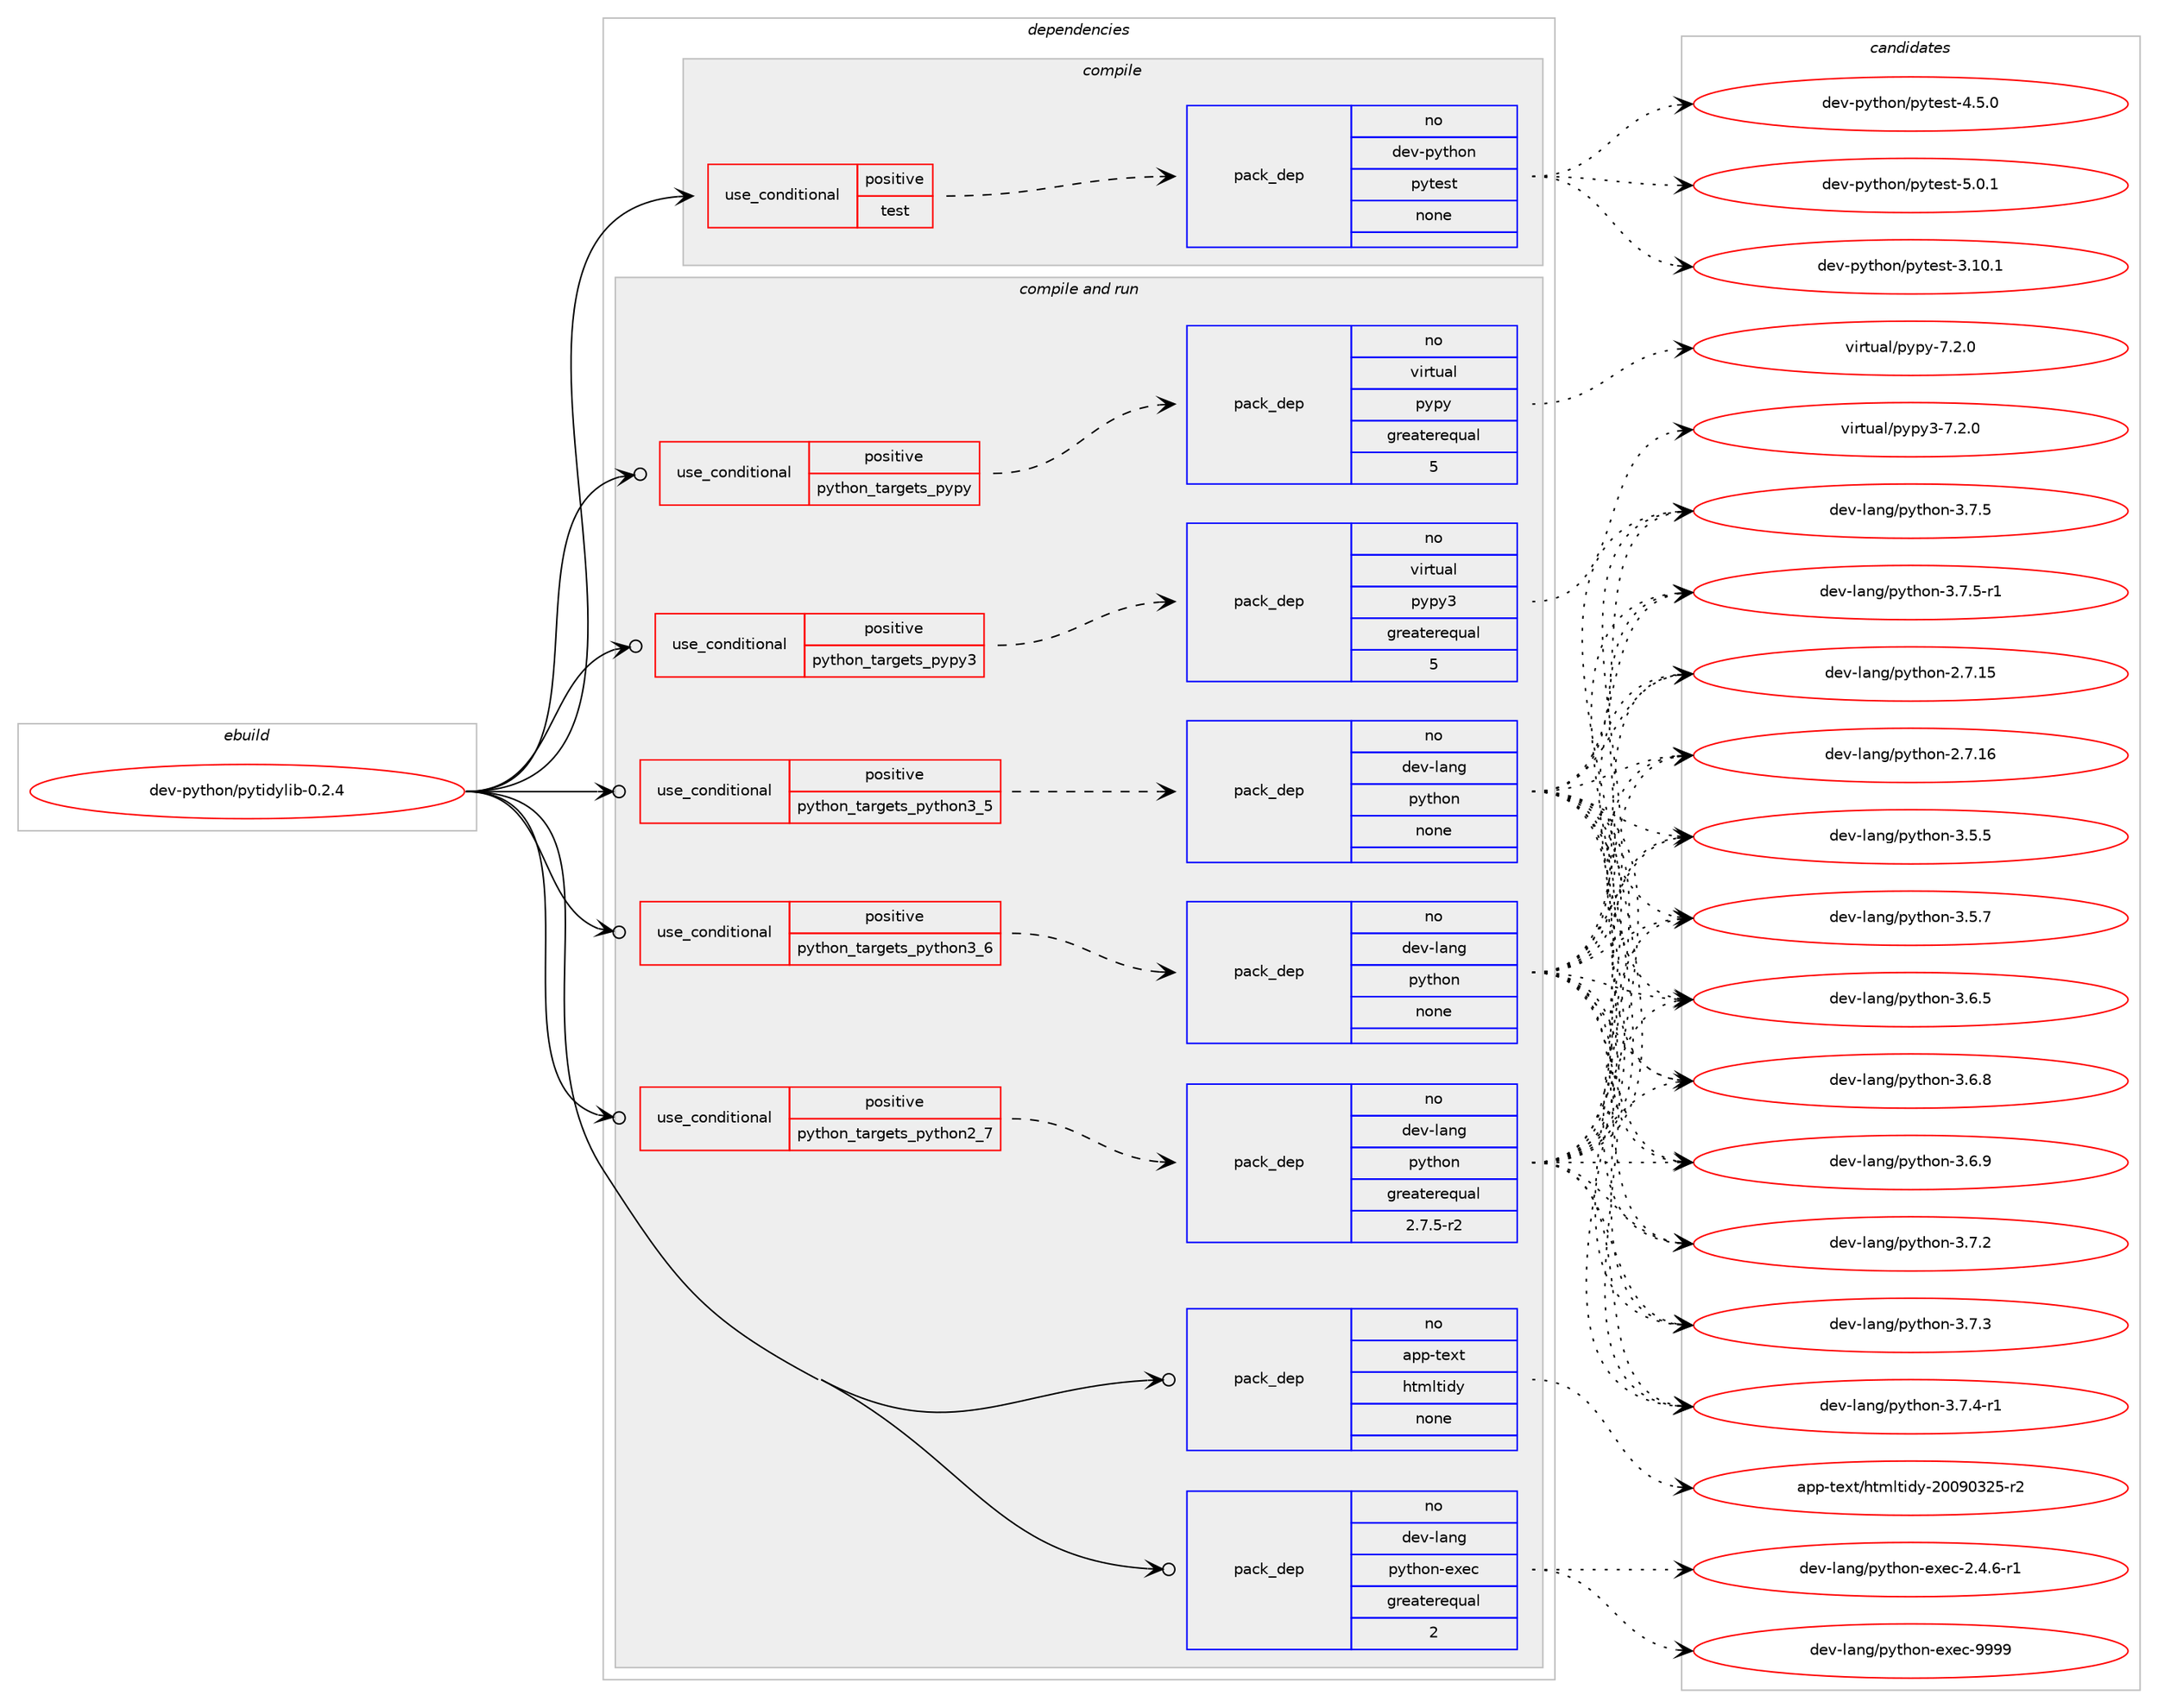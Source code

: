 digraph prolog {

# *************
# Graph options
# *************

newrank=true;
concentrate=true;
compound=true;
graph [rankdir=LR,fontname=Helvetica,fontsize=10,ranksep=1.5];#, ranksep=2.5, nodesep=0.2];
edge  [arrowhead=vee];
node  [fontname=Helvetica,fontsize=10];

# **********
# The ebuild
# **********

subgraph cluster_leftcol {
color=gray;
rank=same;
label=<<i>ebuild</i>>;
id [label="dev-python/pytidylib-0.2.4", color=red, width=4, href="../dev-python/pytidylib-0.2.4.svg"];
}

# ****************
# The dependencies
# ****************

subgraph cluster_midcol {
color=gray;
label=<<i>dependencies</i>>;
subgraph cluster_compile {
fillcolor="#eeeeee";
style=filled;
label=<<i>compile</i>>;
subgraph cond148061 {
dependency633474 [label=<<TABLE BORDER="0" CELLBORDER="1" CELLSPACING="0" CELLPADDING="4"><TR><TD ROWSPAN="3" CELLPADDING="10">use_conditional</TD></TR><TR><TD>positive</TD></TR><TR><TD>test</TD></TR></TABLE>>, shape=none, color=red];
subgraph pack473540 {
dependency633475 [label=<<TABLE BORDER="0" CELLBORDER="1" CELLSPACING="0" CELLPADDING="4" WIDTH="220"><TR><TD ROWSPAN="6" CELLPADDING="30">pack_dep</TD></TR><TR><TD WIDTH="110">no</TD></TR><TR><TD>dev-python</TD></TR><TR><TD>pytest</TD></TR><TR><TD>none</TD></TR><TR><TD></TD></TR></TABLE>>, shape=none, color=blue];
}
dependency633474:e -> dependency633475:w [weight=20,style="dashed",arrowhead="vee"];
}
id:e -> dependency633474:w [weight=20,style="solid",arrowhead="vee"];
}
subgraph cluster_compileandrun {
fillcolor="#eeeeee";
style=filled;
label=<<i>compile and run</i>>;
subgraph cond148062 {
dependency633476 [label=<<TABLE BORDER="0" CELLBORDER="1" CELLSPACING="0" CELLPADDING="4"><TR><TD ROWSPAN="3" CELLPADDING="10">use_conditional</TD></TR><TR><TD>positive</TD></TR><TR><TD>python_targets_pypy</TD></TR></TABLE>>, shape=none, color=red];
subgraph pack473541 {
dependency633477 [label=<<TABLE BORDER="0" CELLBORDER="1" CELLSPACING="0" CELLPADDING="4" WIDTH="220"><TR><TD ROWSPAN="6" CELLPADDING="30">pack_dep</TD></TR><TR><TD WIDTH="110">no</TD></TR><TR><TD>virtual</TD></TR><TR><TD>pypy</TD></TR><TR><TD>greaterequal</TD></TR><TR><TD>5</TD></TR></TABLE>>, shape=none, color=blue];
}
dependency633476:e -> dependency633477:w [weight=20,style="dashed",arrowhead="vee"];
}
id:e -> dependency633476:w [weight=20,style="solid",arrowhead="odotvee"];
subgraph cond148063 {
dependency633478 [label=<<TABLE BORDER="0" CELLBORDER="1" CELLSPACING="0" CELLPADDING="4"><TR><TD ROWSPAN="3" CELLPADDING="10">use_conditional</TD></TR><TR><TD>positive</TD></TR><TR><TD>python_targets_pypy3</TD></TR></TABLE>>, shape=none, color=red];
subgraph pack473542 {
dependency633479 [label=<<TABLE BORDER="0" CELLBORDER="1" CELLSPACING="0" CELLPADDING="4" WIDTH="220"><TR><TD ROWSPAN="6" CELLPADDING="30">pack_dep</TD></TR><TR><TD WIDTH="110">no</TD></TR><TR><TD>virtual</TD></TR><TR><TD>pypy3</TD></TR><TR><TD>greaterequal</TD></TR><TR><TD>5</TD></TR></TABLE>>, shape=none, color=blue];
}
dependency633478:e -> dependency633479:w [weight=20,style="dashed",arrowhead="vee"];
}
id:e -> dependency633478:w [weight=20,style="solid",arrowhead="odotvee"];
subgraph cond148064 {
dependency633480 [label=<<TABLE BORDER="0" CELLBORDER="1" CELLSPACING="0" CELLPADDING="4"><TR><TD ROWSPAN="3" CELLPADDING="10">use_conditional</TD></TR><TR><TD>positive</TD></TR><TR><TD>python_targets_python2_7</TD></TR></TABLE>>, shape=none, color=red];
subgraph pack473543 {
dependency633481 [label=<<TABLE BORDER="0" CELLBORDER="1" CELLSPACING="0" CELLPADDING="4" WIDTH="220"><TR><TD ROWSPAN="6" CELLPADDING="30">pack_dep</TD></TR><TR><TD WIDTH="110">no</TD></TR><TR><TD>dev-lang</TD></TR><TR><TD>python</TD></TR><TR><TD>greaterequal</TD></TR><TR><TD>2.7.5-r2</TD></TR></TABLE>>, shape=none, color=blue];
}
dependency633480:e -> dependency633481:w [weight=20,style="dashed",arrowhead="vee"];
}
id:e -> dependency633480:w [weight=20,style="solid",arrowhead="odotvee"];
subgraph cond148065 {
dependency633482 [label=<<TABLE BORDER="0" CELLBORDER="1" CELLSPACING="0" CELLPADDING="4"><TR><TD ROWSPAN="3" CELLPADDING="10">use_conditional</TD></TR><TR><TD>positive</TD></TR><TR><TD>python_targets_python3_5</TD></TR></TABLE>>, shape=none, color=red];
subgraph pack473544 {
dependency633483 [label=<<TABLE BORDER="0" CELLBORDER="1" CELLSPACING="0" CELLPADDING="4" WIDTH="220"><TR><TD ROWSPAN="6" CELLPADDING="30">pack_dep</TD></TR><TR><TD WIDTH="110">no</TD></TR><TR><TD>dev-lang</TD></TR><TR><TD>python</TD></TR><TR><TD>none</TD></TR><TR><TD></TD></TR></TABLE>>, shape=none, color=blue];
}
dependency633482:e -> dependency633483:w [weight=20,style="dashed",arrowhead="vee"];
}
id:e -> dependency633482:w [weight=20,style="solid",arrowhead="odotvee"];
subgraph cond148066 {
dependency633484 [label=<<TABLE BORDER="0" CELLBORDER="1" CELLSPACING="0" CELLPADDING="4"><TR><TD ROWSPAN="3" CELLPADDING="10">use_conditional</TD></TR><TR><TD>positive</TD></TR><TR><TD>python_targets_python3_6</TD></TR></TABLE>>, shape=none, color=red];
subgraph pack473545 {
dependency633485 [label=<<TABLE BORDER="0" CELLBORDER="1" CELLSPACING="0" CELLPADDING="4" WIDTH="220"><TR><TD ROWSPAN="6" CELLPADDING="30">pack_dep</TD></TR><TR><TD WIDTH="110">no</TD></TR><TR><TD>dev-lang</TD></TR><TR><TD>python</TD></TR><TR><TD>none</TD></TR><TR><TD></TD></TR></TABLE>>, shape=none, color=blue];
}
dependency633484:e -> dependency633485:w [weight=20,style="dashed",arrowhead="vee"];
}
id:e -> dependency633484:w [weight=20,style="solid",arrowhead="odotvee"];
subgraph pack473546 {
dependency633486 [label=<<TABLE BORDER="0" CELLBORDER="1" CELLSPACING="0" CELLPADDING="4" WIDTH="220"><TR><TD ROWSPAN="6" CELLPADDING="30">pack_dep</TD></TR><TR><TD WIDTH="110">no</TD></TR><TR><TD>app-text</TD></TR><TR><TD>htmltidy</TD></TR><TR><TD>none</TD></TR><TR><TD></TD></TR></TABLE>>, shape=none, color=blue];
}
id:e -> dependency633486:w [weight=20,style="solid",arrowhead="odotvee"];
subgraph pack473547 {
dependency633487 [label=<<TABLE BORDER="0" CELLBORDER="1" CELLSPACING="0" CELLPADDING="4" WIDTH="220"><TR><TD ROWSPAN="6" CELLPADDING="30">pack_dep</TD></TR><TR><TD WIDTH="110">no</TD></TR><TR><TD>dev-lang</TD></TR><TR><TD>python-exec</TD></TR><TR><TD>greaterequal</TD></TR><TR><TD>2</TD></TR></TABLE>>, shape=none, color=blue];
}
id:e -> dependency633487:w [weight=20,style="solid",arrowhead="odotvee"];
}
subgraph cluster_run {
fillcolor="#eeeeee";
style=filled;
label=<<i>run</i>>;
}
}

# **************
# The candidates
# **************

subgraph cluster_choices {
rank=same;
color=gray;
label=<<i>candidates</i>>;

subgraph choice473540 {
color=black;
nodesep=1;
choice100101118451121211161041111104711212111610111511645514649484649 [label="dev-python/pytest-3.10.1", color=red, width=4,href="../dev-python/pytest-3.10.1.svg"];
choice1001011184511212111610411111047112121116101115116455246534648 [label="dev-python/pytest-4.5.0", color=red, width=4,href="../dev-python/pytest-4.5.0.svg"];
choice1001011184511212111610411111047112121116101115116455346484649 [label="dev-python/pytest-5.0.1", color=red, width=4,href="../dev-python/pytest-5.0.1.svg"];
dependency633475:e -> choice100101118451121211161041111104711212111610111511645514649484649:w [style=dotted,weight="100"];
dependency633475:e -> choice1001011184511212111610411111047112121116101115116455246534648:w [style=dotted,weight="100"];
dependency633475:e -> choice1001011184511212111610411111047112121116101115116455346484649:w [style=dotted,weight="100"];
}
subgraph choice473541 {
color=black;
nodesep=1;
choice1181051141161179710847112121112121455546504648 [label="virtual/pypy-7.2.0", color=red, width=4,href="../virtual/pypy-7.2.0.svg"];
dependency633477:e -> choice1181051141161179710847112121112121455546504648:w [style=dotted,weight="100"];
}
subgraph choice473542 {
color=black;
nodesep=1;
choice118105114116117971084711212111212151455546504648 [label="virtual/pypy3-7.2.0", color=red, width=4,href="../virtual/pypy3-7.2.0.svg"];
dependency633479:e -> choice118105114116117971084711212111212151455546504648:w [style=dotted,weight="100"];
}
subgraph choice473543 {
color=black;
nodesep=1;
choice10010111845108971101034711212111610411111045504655464953 [label="dev-lang/python-2.7.15", color=red, width=4,href="../dev-lang/python-2.7.15.svg"];
choice10010111845108971101034711212111610411111045504655464954 [label="dev-lang/python-2.7.16", color=red, width=4,href="../dev-lang/python-2.7.16.svg"];
choice100101118451089711010347112121116104111110455146534653 [label="dev-lang/python-3.5.5", color=red, width=4,href="../dev-lang/python-3.5.5.svg"];
choice100101118451089711010347112121116104111110455146534655 [label="dev-lang/python-3.5.7", color=red, width=4,href="../dev-lang/python-3.5.7.svg"];
choice100101118451089711010347112121116104111110455146544653 [label="dev-lang/python-3.6.5", color=red, width=4,href="../dev-lang/python-3.6.5.svg"];
choice100101118451089711010347112121116104111110455146544656 [label="dev-lang/python-3.6.8", color=red, width=4,href="../dev-lang/python-3.6.8.svg"];
choice100101118451089711010347112121116104111110455146544657 [label="dev-lang/python-3.6.9", color=red, width=4,href="../dev-lang/python-3.6.9.svg"];
choice100101118451089711010347112121116104111110455146554650 [label="dev-lang/python-3.7.2", color=red, width=4,href="../dev-lang/python-3.7.2.svg"];
choice100101118451089711010347112121116104111110455146554651 [label="dev-lang/python-3.7.3", color=red, width=4,href="../dev-lang/python-3.7.3.svg"];
choice1001011184510897110103471121211161041111104551465546524511449 [label="dev-lang/python-3.7.4-r1", color=red, width=4,href="../dev-lang/python-3.7.4-r1.svg"];
choice100101118451089711010347112121116104111110455146554653 [label="dev-lang/python-3.7.5", color=red, width=4,href="../dev-lang/python-3.7.5.svg"];
choice1001011184510897110103471121211161041111104551465546534511449 [label="dev-lang/python-3.7.5-r1", color=red, width=4,href="../dev-lang/python-3.7.5-r1.svg"];
dependency633481:e -> choice10010111845108971101034711212111610411111045504655464953:w [style=dotted,weight="100"];
dependency633481:e -> choice10010111845108971101034711212111610411111045504655464954:w [style=dotted,weight="100"];
dependency633481:e -> choice100101118451089711010347112121116104111110455146534653:w [style=dotted,weight="100"];
dependency633481:e -> choice100101118451089711010347112121116104111110455146534655:w [style=dotted,weight="100"];
dependency633481:e -> choice100101118451089711010347112121116104111110455146544653:w [style=dotted,weight="100"];
dependency633481:e -> choice100101118451089711010347112121116104111110455146544656:w [style=dotted,weight="100"];
dependency633481:e -> choice100101118451089711010347112121116104111110455146544657:w [style=dotted,weight="100"];
dependency633481:e -> choice100101118451089711010347112121116104111110455146554650:w [style=dotted,weight="100"];
dependency633481:e -> choice100101118451089711010347112121116104111110455146554651:w [style=dotted,weight="100"];
dependency633481:e -> choice1001011184510897110103471121211161041111104551465546524511449:w [style=dotted,weight="100"];
dependency633481:e -> choice100101118451089711010347112121116104111110455146554653:w [style=dotted,weight="100"];
dependency633481:e -> choice1001011184510897110103471121211161041111104551465546534511449:w [style=dotted,weight="100"];
}
subgraph choice473544 {
color=black;
nodesep=1;
choice10010111845108971101034711212111610411111045504655464953 [label="dev-lang/python-2.7.15", color=red, width=4,href="../dev-lang/python-2.7.15.svg"];
choice10010111845108971101034711212111610411111045504655464954 [label="dev-lang/python-2.7.16", color=red, width=4,href="../dev-lang/python-2.7.16.svg"];
choice100101118451089711010347112121116104111110455146534653 [label="dev-lang/python-3.5.5", color=red, width=4,href="../dev-lang/python-3.5.5.svg"];
choice100101118451089711010347112121116104111110455146534655 [label="dev-lang/python-3.5.7", color=red, width=4,href="../dev-lang/python-3.5.7.svg"];
choice100101118451089711010347112121116104111110455146544653 [label="dev-lang/python-3.6.5", color=red, width=4,href="../dev-lang/python-3.6.5.svg"];
choice100101118451089711010347112121116104111110455146544656 [label="dev-lang/python-3.6.8", color=red, width=4,href="../dev-lang/python-3.6.8.svg"];
choice100101118451089711010347112121116104111110455146544657 [label="dev-lang/python-3.6.9", color=red, width=4,href="../dev-lang/python-3.6.9.svg"];
choice100101118451089711010347112121116104111110455146554650 [label="dev-lang/python-3.7.2", color=red, width=4,href="../dev-lang/python-3.7.2.svg"];
choice100101118451089711010347112121116104111110455146554651 [label="dev-lang/python-3.7.3", color=red, width=4,href="../dev-lang/python-3.7.3.svg"];
choice1001011184510897110103471121211161041111104551465546524511449 [label="dev-lang/python-3.7.4-r1", color=red, width=4,href="../dev-lang/python-3.7.4-r1.svg"];
choice100101118451089711010347112121116104111110455146554653 [label="dev-lang/python-3.7.5", color=red, width=4,href="../dev-lang/python-3.7.5.svg"];
choice1001011184510897110103471121211161041111104551465546534511449 [label="dev-lang/python-3.7.5-r1", color=red, width=4,href="../dev-lang/python-3.7.5-r1.svg"];
dependency633483:e -> choice10010111845108971101034711212111610411111045504655464953:w [style=dotted,weight="100"];
dependency633483:e -> choice10010111845108971101034711212111610411111045504655464954:w [style=dotted,weight="100"];
dependency633483:e -> choice100101118451089711010347112121116104111110455146534653:w [style=dotted,weight="100"];
dependency633483:e -> choice100101118451089711010347112121116104111110455146534655:w [style=dotted,weight="100"];
dependency633483:e -> choice100101118451089711010347112121116104111110455146544653:w [style=dotted,weight="100"];
dependency633483:e -> choice100101118451089711010347112121116104111110455146544656:w [style=dotted,weight="100"];
dependency633483:e -> choice100101118451089711010347112121116104111110455146544657:w [style=dotted,weight="100"];
dependency633483:e -> choice100101118451089711010347112121116104111110455146554650:w [style=dotted,weight="100"];
dependency633483:e -> choice100101118451089711010347112121116104111110455146554651:w [style=dotted,weight="100"];
dependency633483:e -> choice1001011184510897110103471121211161041111104551465546524511449:w [style=dotted,weight="100"];
dependency633483:e -> choice100101118451089711010347112121116104111110455146554653:w [style=dotted,weight="100"];
dependency633483:e -> choice1001011184510897110103471121211161041111104551465546534511449:w [style=dotted,weight="100"];
}
subgraph choice473545 {
color=black;
nodesep=1;
choice10010111845108971101034711212111610411111045504655464953 [label="dev-lang/python-2.7.15", color=red, width=4,href="../dev-lang/python-2.7.15.svg"];
choice10010111845108971101034711212111610411111045504655464954 [label="dev-lang/python-2.7.16", color=red, width=4,href="../dev-lang/python-2.7.16.svg"];
choice100101118451089711010347112121116104111110455146534653 [label="dev-lang/python-3.5.5", color=red, width=4,href="../dev-lang/python-3.5.5.svg"];
choice100101118451089711010347112121116104111110455146534655 [label="dev-lang/python-3.5.7", color=red, width=4,href="../dev-lang/python-3.5.7.svg"];
choice100101118451089711010347112121116104111110455146544653 [label="dev-lang/python-3.6.5", color=red, width=4,href="../dev-lang/python-3.6.5.svg"];
choice100101118451089711010347112121116104111110455146544656 [label="dev-lang/python-3.6.8", color=red, width=4,href="../dev-lang/python-3.6.8.svg"];
choice100101118451089711010347112121116104111110455146544657 [label="dev-lang/python-3.6.9", color=red, width=4,href="../dev-lang/python-3.6.9.svg"];
choice100101118451089711010347112121116104111110455146554650 [label="dev-lang/python-3.7.2", color=red, width=4,href="../dev-lang/python-3.7.2.svg"];
choice100101118451089711010347112121116104111110455146554651 [label="dev-lang/python-3.7.3", color=red, width=4,href="../dev-lang/python-3.7.3.svg"];
choice1001011184510897110103471121211161041111104551465546524511449 [label="dev-lang/python-3.7.4-r1", color=red, width=4,href="../dev-lang/python-3.7.4-r1.svg"];
choice100101118451089711010347112121116104111110455146554653 [label="dev-lang/python-3.7.5", color=red, width=4,href="../dev-lang/python-3.7.5.svg"];
choice1001011184510897110103471121211161041111104551465546534511449 [label="dev-lang/python-3.7.5-r1", color=red, width=4,href="../dev-lang/python-3.7.5-r1.svg"];
dependency633485:e -> choice10010111845108971101034711212111610411111045504655464953:w [style=dotted,weight="100"];
dependency633485:e -> choice10010111845108971101034711212111610411111045504655464954:w [style=dotted,weight="100"];
dependency633485:e -> choice100101118451089711010347112121116104111110455146534653:w [style=dotted,weight="100"];
dependency633485:e -> choice100101118451089711010347112121116104111110455146534655:w [style=dotted,weight="100"];
dependency633485:e -> choice100101118451089711010347112121116104111110455146544653:w [style=dotted,weight="100"];
dependency633485:e -> choice100101118451089711010347112121116104111110455146544656:w [style=dotted,weight="100"];
dependency633485:e -> choice100101118451089711010347112121116104111110455146544657:w [style=dotted,weight="100"];
dependency633485:e -> choice100101118451089711010347112121116104111110455146554650:w [style=dotted,weight="100"];
dependency633485:e -> choice100101118451089711010347112121116104111110455146554651:w [style=dotted,weight="100"];
dependency633485:e -> choice1001011184510897110103471121211161041111104551465546524511449:w [style=dotted,weight="100"];
dependency633485:e -> choice100101118451089711010347112121116104111110455146554653:w [style=dotted,weight="100"];
dependency633485:e -> choice1001011184510897110103471121211161041111104551465546534511449:w [style=dotted,weight="100"];
}
subgraph choice473546 {
color=black;
nodesep=1;
choice9711211245116101120116471041161091081161051001214550484857485150534511450 [label="app-text/htmltidy-20090325-r2", color=red, width=4,href="../app-text/htmltidy-20090325-r2.svg"];
dependency633486:e -> choice9711211245116101120116471041161091081161051001214550484857485150534511450:w [style=dotted,weight="100"];
}
subgraph choice473547 {
color=black;
nodesep=1;
choice10010111845108971101034711212111610411111045101120101994550465246544511449 [label="dev-lang/python-exec-2.4.6-r1", color=red, width=4,href="../dev-lang/python-exec-2.4.6-r1.svg"];
choice10010111845108971101034711212111610411111045101120101994557575757 [label="dev-lang/python-exec-9999", color=red, width=4,href="../dev-lang/python-exec-9999.svg"];
dependency633487:e -> choice10010111845108971101034711212111610411111045101120101994550465246544511449:w [style=dotted,weight="100"];
dependency633487:e -> choice10010111845108971101034711212111610411111045101120101994557575757:w [style=dotted,weight="100"];
}
}

}
